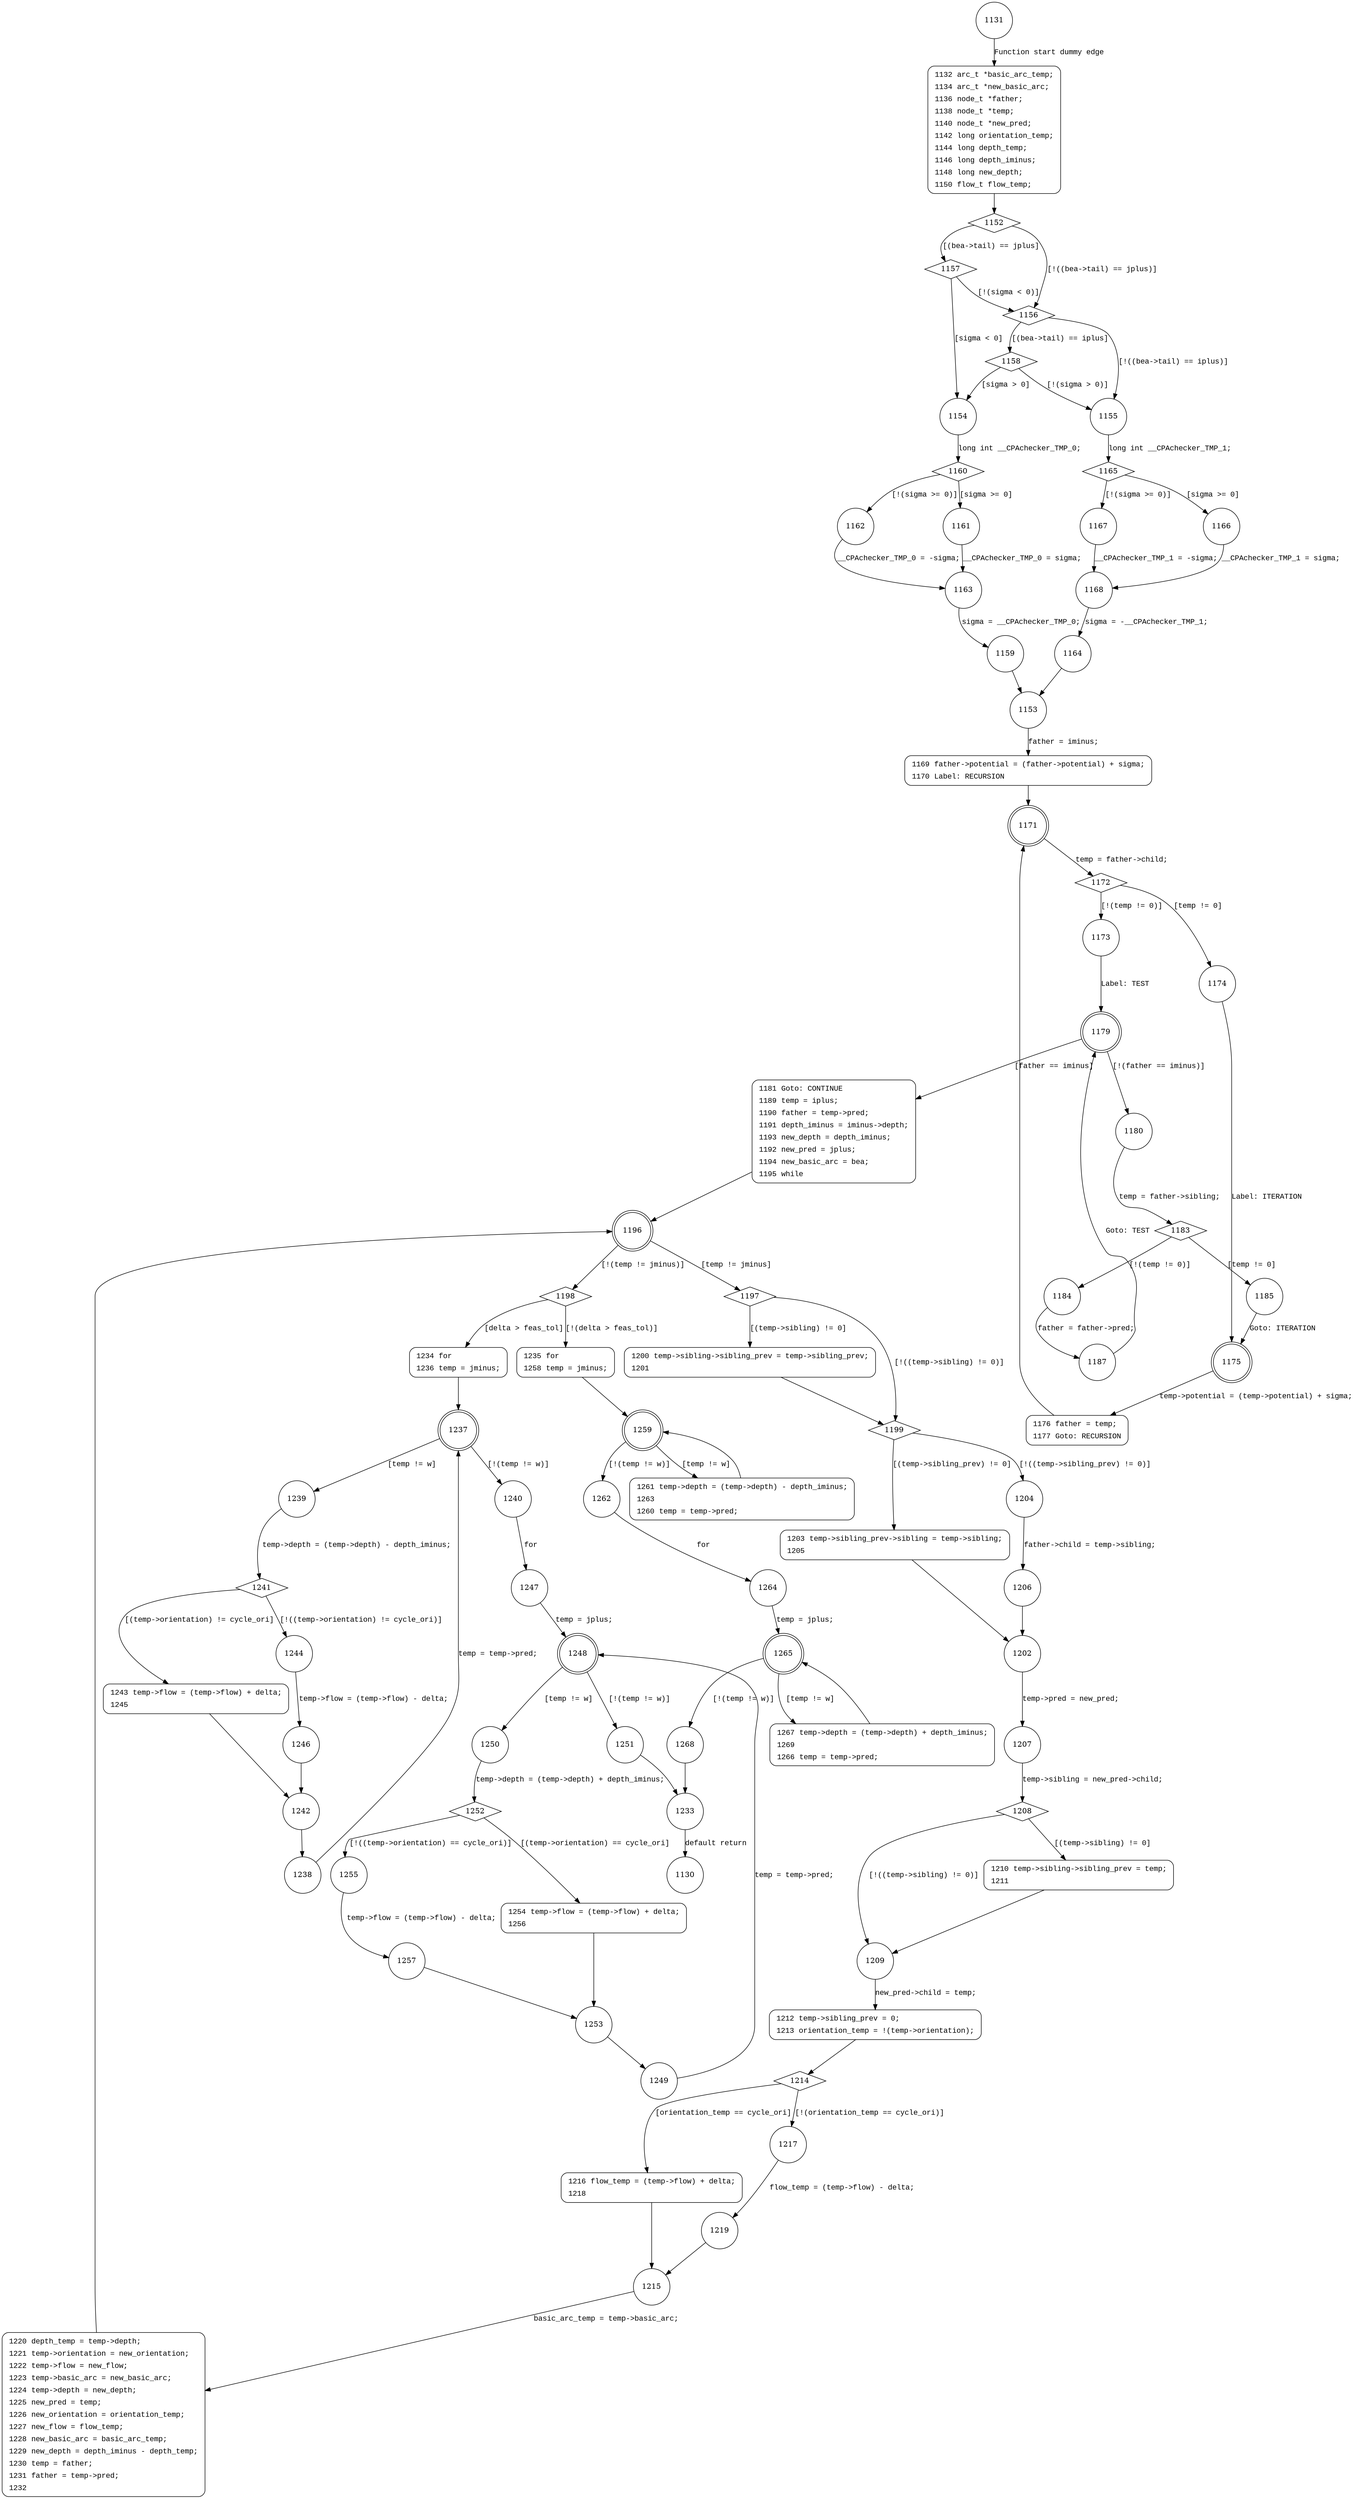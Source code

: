 digraph update_tree {
1131 [shape="circle"]
1132 [shape="circle"]
1152 [shape="diamond"]
1156 [shape="diamond"]
1157 [shape="diamond"]
1154 [shape="circle"]
1160 [shape="diamond"]
1162 [shape="circle"]
1161 [shape="circle"]
1163 [shape="circle"]
1159 [shape="circle"]
1153 [shape="circle"]
1169 [shape="circle"]
1171 [shape="doublecircle"]
1172 [shape="diamond"]
1173 [shape="circle"]
1174 [shape="circle"]
1175 [shape="doublecircle"]
1176 [shape="circle"]
1179 [shape="doublecircle"]
1180 [shape="circle"]
1181 [shape="circle"]
1196 [shape="doublecircle"]
1198 [shape="diamond"]
1197 [shape="diamond"]
1199 [shape="diamond"]
1200 [shape="circle"]
1204 [shape="circle"]
1203 [shape="circle"]
1202 [shape="circle"]
1207 [shape="circle"]
1208 [shape="diamond"]
1209 [shape="circle"]
1210 [shape="circle"]
1212 [shape="circle"]
1214 [shape="diamond"]
1217 [shape="circle"]
1216 [shape="circle"]
1215 [shape="circle"]
1220 [shape="circle"]
1219 [shape="circle"]
1206 [shape="circle"]
1235 [shape="circle"]
1234 [shape="circle"]
1237 [shape="doublecircle"]
1240 [shape="circle"]
1239 [shape="circle"]
1241 [shape="diamond"]
1244 [shape="circle"]
1243 [shape="circle"]
1242 [shape="circle"]
1238 [shape="circle"]
1246 [shape="circle"]
1247 [shape="circle"]
1248 [shape="doublecircle"]
1251 [shape="circle"]
1250 [shape="circle"]
1252 [shape="diamond"]
1255 [shape="circle"]
1254 [shape="circle"]
1253 [shape="circle"]
1249 [shape="circle"]
1257 [shape="circle"]
1233 [shape="circle"]
1130 [shape="circle"]
1259 [shape="doublecircle"]
1262 [shape="circle"]
1261 [shape="circle"]
1264 [shape="circle"]
1265 [shape="doublecircle"]
1268 [shape="circle"]
1267 [shape="circle"]
1183 [shape="diamond"]
1184 [shape="circle"]
1185 [shape="circle"]
1187 [shape="circle"]
1155 [shape="circle"]
1158 [shape="diamond"]
1165 [shape="diamond"]
1167 [shape="circle"]
1166 [shape="circle"]
1168 [shape="circle"]
1164 [shape="circle"]
1132 [style="filled,bold" penwidth="1" fillcolor="white" fontname="Courier New" shape="Mrecord" label=<<table border="0" cellborder="0" cellpadding="3" bgcolor="white"><tr><td align="right">1132</td><td align="left">arc_t *basic_arc_temp;</td></tr><tr><td align="right">1134</td><td align="left">arc_t *new_basic_arc;</td></tr><tr><td align="right">1136</td><td align="left">node_t *father;</td></tr><tr><td align="right">1138</td><td align="left">node_t *temp;</td></tr><tr><td align="right">1140</td><td align="left">node_t *new_pred;</td></tr><tr><td align="right">1142</td><td align="left">long orientation_temp;</td></tr><tr><td align="right">1144</td><td align="left">long depth_temp;</td></tr><tr><td align="right">1146</td><td align="left">long depth_iminus;</td></tr><tr><td align="right">1148</td><td align="left">long new_depth;</td></tr><tr><td align="right">1150</td><td align="left">flow_t flow_temp;</td></tr></table>>]
1132 -> 1152[label=""]
1169 [style="filled,bold" penwidth="1" fillcolor="white" fontname="Courier New" shape="Mrecord" label=<<table border="0" cellborder="0" cellpadding="3" bgcolor="white"><tr><td align="right">1169</td><td align="left">father-&gt;potential = (father-&gt;potential) + sigma;</td></tr><tr><td align="right">1170</td><td align="left">Label: RECURSION</td></tr></table>>]
1169 -> 1171[label=""]
1176 [style="filled,bold" penwidth="1" fillcolor="white" fontname="Courier New" shape="Mrecord" label=<<table border="0" cellborder="0" cellpadding="3" bgcolor="white"><tr><td align="right">1176</td><td align="left">father = temp;</td></tr><tr><td align="right">1177</td><td align="left">Goto: RECURSION</td></tr></table>>]
1176 -> 1171[label=""]
1181 [style="filled,bold" penwidth="1" fillcolor="white" fontname="Courier New" shape="Mrecord" label=<<table border="0" cellborder="0" cellpadding="3" bgcolor="white"><tr><td align="right">1181</td><td align="left">Goto: CONTINUE</td></tr><tr><td align="right">1189</td><td align="left">temp = iplus;</td></tr><tr><td align="right">1190</td><td align="left">father = temp-&gt;pred;</td></tr><tr><td align="right">1191</td><td align="left">depth_iminus = iminus-&gt;depth;</td></tr><tr><td align="right">1193</td><td align="left">new_depth = depth_iminus;</td></tr><tr><td align="right">1192</td><td align="left">new_pred = jplus;</td></tr><tr><td align="right">1194</td><td align="left">new_basic_arc = bea;</td></tr><tr><td align="right">1195</td><td align="left">while</td></tr></table>>]
1181 -> 1196[label=""]
1200 [style="filled,bold" penwidth="1" fillcolor="white" fontname="Courier New" shape="Mrecord" label=<<table border="0" cellborder="0" cellpadding="3" bgcolor="white"><tr><td align="right">1200</td><td align="left">temp-&gt;sibling-&gt;sibling_prev = temp-&gt;sibling_prev;</td></tr><tr><td align="right">1201</td><td align="left"></td></tr></table>>]
1200 -> 1199[label=""]
1203 [style="filled,bold" penwidth="1" fillcolor="white" fontname="Courier New" shape="Mrecord" label=<<table border="0" cellborder="0" cellpadding="3" bgcolor="white"><tr><td align="right">1203</td><td align="left">temp-&gt;sibling_prev-&gt;sibling = temp-&gt;sibling;</td></tr><tr><td align="right">1205</td><td align="left"></td></tr></table>>]
1203 -> 1202[label=""]
1210 [style="filled,bold" penwidth="1" fillcolor="white" fontname="Courier New" shape="Mrecord" label=<<table border="0" cellborder="0" cellpadding="3" bgcolor="white"><tr><td align="right">1210</td><td align="left">temp-&gt;sibling-&gt;sibling_prev = temp;</td></tr><tr><td align="right">1211</td><td align="left"></td></tr></table>>]
1210 -> 1209[label=""]
1212 [style="filled,bold" penwidth="1" fillcolor="white" fontname="Courier New" shape="Mrecord" label=<<table border="0" cellborder="0" cellpadding="3" bgcolor="white"><tr><td align="right">1212</td><td align="left">temp-&gt;sibling_prev = 0;</td></tr><tr><td align="right">1213</td><td align="left">orientation_temp = !(temp-&gt;orientation);</td></tr></table>>]
1212 -> 1214[label=""]
1216 [style="filled,bold" penwidth="1" fillcolor="white" fontname="Courier New" shape="Mrecord" label=<<table border="0" cellborder="0" cellpadding="3" bgcolor="white"><tr><td align="right">1216</td><td align="left">flow_temp = (temp-&gt;flow) + delta;</td></tr><tr><td align="right">1218</td><td align="left"></td></tr></table>>]
1216 -> 1215[label=""]
1220 [style="filled,bold" penwidth="1" fillcolor="white" fontname="Courier New" shape="Mrecord" label=<<table border="0" cellborder="0" cellpadding="3" bgcolor="white"><tr><td align="right">1220</td><td align="left">depth_temp = temp-&gt;depth;</td></tr><tr><td align="right">1221</td><td align="left">temp-&gt;orientation = new_orientation;</td></tr><tr><td align="right">1222</td><td align="left">temp-&gt;flow = new_flow;</td></tr><tr><td align="right">1223</td><td align="left">temp-&gt;basic_arc = new_basic_arc;</td></tr><tr><td align="right">1224</td><td align="left">temp-&gt;depth = new_depth;</td></tr><tr><td align="right">1225</td><td align="left">new_pred = temp;</td></tr><tr><td align="right">1226</td><td align="left">new_orientation = orientation_temp;</td></tr><tr><td align="right">1227</td><td align="left">new_flow = flow_temp;</td></tr><tr><td align="right">1228</td><td align="left">new_basic_arc = basic_arc_temp;</td></tr><tr><td align="right">1229</td><td align="left">new_depth = depth_iminus - depth_temp;</td></tr><tr><td align="right">1230</td><td align="left">temp = father;</td></tr><tr><td align="right">1231</td><td align="left">father = temp-&gt;pred;</td></tr><tr><td align="right">1232</td><td align="left"></td></tr></table>>]
1220 -> 1196[label=""]
1234 [style="filled,bold" penwidth="1" fillcolor="white" fontname="Courier New" shape="Mrecord" label=<<table border="0" cellborder="0" cellpadding="3" bgcolor="white"><tr><td align="right">1234</td><td align="left">for</td></tr><tr><td align="right">1236</td><td align="left">temp = jminus;</td></tr></table>>]
1234 -> 1237[label=""]
1243 [style="filled,bold" penwidth="1" fillcolor="white" fontname="Courier New" shape="Mrecord" label=<<table border="0" cellborder="0" cellpadding="3" bgcolor="white"><tr><td align="right">1243</td><td align="left">temp-&gt;flow = (temp-&gt;flow) + delta;</td></tr><tr><td align="right">1245</td><td align="left"></td></tr></table>>]
1243 -> 1242[label=""]
1254 [style="filled,bold" penwidth="1" fillcolor="white" fontname="Courier New" shape="Mrecord" label=<<table border="0" cellborder="0" cellpadding="3" bgcolor="white"><tr><td align="right">1254</td><td align="left">temp-&gt;flow = (temp-&gt;flow) + delta;</td></tr><tr><td align="right">1256</td><td align="left"></td></tr></table>>]
1254 -> 1253[label=""]
1235 [style="filled,bold" penwidth="1" fillcolor="white" fontname="Courier New" shape="Mrecord" label=<<table border="0" cellborder="0" cellpadding="3" bgcolor="white"><tr><td align="right">1235</td><td align="left">for</td></tr><tr><td align="right">1258</td><td align="left">temp = jminus;</td></tr></table>>]
1235 -> 1259[label=""]
1261 [style="filled,bold" penwidth="1" fillcolor="white" fontname="Courier New" shape="Mrecord" label=<<table border="0" cellborder="0" cellpadding="3" bgcolor="white"><tr><td align="right">1261</td><td align="left">temp-&gt;depth = (temp-&gt;depth) - depth_iminus;</td></tr><tr><td align="right">1263</td><td align="left"></td></tr><tr><td align="right">1260</td><td align="left">temp = temp-&gt;pred;</td></tr></table>>]
1261 -> 1259[label=""]
1267 [style="filled,bold" penwidth="1" fillcolor="white" fontname="Courier New" shape="Mrecord" label=<<table border="0" cellborder="0" cellpadding="3" bgcolor="white"><tr><td align="right">1267</td><td align="left">temp-&gt;depth = (temp-&gt;depth) + depth_iminus;</td></tr><tr><td align="right">1269</td><td align="left"></td></tr><tr><td align="right">1266</td><td align="left">temp = temp-&gt;pred;</td></tr></table>>]
1267 -> 1265[label=""]
1131 -> 1132 [label="Function start dummy edge" fontname="Courier New"]
1152 -> 1156 [label="[!((bea->tail) == jplus)]" fontname="Courier New"]
1152 -> 1157 [label="[(bea->tail) == jplus]" fontname="Courier New"]
1157 -> 1156 [label="[!(sigma < 0)]" fontname="Courier New"]
1157 -> 1154 [label="[sigma < 0]" fontname="Courier New"]
1154 -> 1160 [label="long int __CPAchecker_TMP_0;" fontname="Courier New"]
1160 -> 1162 [label="[!(sigma >= 0)]" fontname="Courier New"]
1160 -> 1161 [label="[sigma >= 0]" fontname="Courier New"]
1163 -> 1159 [label="sigma = __CPAchecker_TMP_0;" fontname="Courier New"]
1153 -> 1169 [label="father = iminus;" fontname="Courier New"]
1171 -> 1172 [label="temp = father->child;" fontname="Courier New"]
1172 -> 1173 [label="[!(temp != 0)]" fontname="Courier New"]
1172 -> 1174 [label="[temp != 0]" fontname="Courier New"]
1175 -> 1176 [label="temp->potential = (temp->potential) + sigma;" fontname="Courier New"]
1173 -> 1179 [label="Label: TEST" fontname="Courier New"]
1179 -> 1180 [label="[!(father == iminus)]" fontname="Courier New"]
1179 -> 1181 [label="[father == iminus]" fontname="Courier New"]
1196 -> 1198 [label="[!(temp != jminus)]" fontname="Courier New"]
1196 -> 1197 [label="[temp != jminus]" fontname="Courier New"]
1197 -> 1199 [label="[!((temp->sibling) != 0)]" fontname="Courier New"]
1197 -> 1200 [label="[(temp->sibling) != 0]" fontname="Courier New"]
1199 -> 1204 [label="[!((temp->sibling_prev) != 0)]" fontname="Courier New"]
1199 -> 1203 [label="[(temp->sibling_prev) != 0]" fontname="Courier New"]
1202 -> 1207 [label="temp->pred = new_pred;" fontname="Courier New"]
1208 -> 1209 [label="[!((temp->sibling) != 0)]" fontname="Courier New"]
1208 -> 1210 [label="[(temp->sibling) != 0]" fontname="Courier New"]
1209 -> 1212 [label="new_pred->child = temp;" fontname="Courier New"]
1214 -> 1217 [label="[!(orientation_temp == cycle_ori)]" fontname="Courier New"]
1214 -> 1216 [label="[orientation_temp == cycle_ori]" fontname="Courier New"]
1215 -> 1220 [label="basic_arc_temp = temp->basic_arc;" fontname="Courier New"]
1217 -> 1219 [label="flow_temp = (temp->flow) - delta;" fontname="Courier New"]
1204 -> 1206 [label="father->child = temp->sibling;" fontname="Courier New"]
1198 -> 1235 [label="[!(delta > feas_tol)]" fontname="Courier New"]
1198 -> 1234 [label="[delta > feas_tol]" fontname="Courier New"]
1237 -> 1240 [label="[!(temp != w)]" fontname="Courier New"]
1237 -> 1239 [label="[temp != w]" fontname="Courier New"]
1241 -> 1244 [label="[!((temp->orientation) != cycle_ori)]" fontname="Courier New"]
1241 -> 1243 [label="[(temp->orientation) != cycle_ori]" fontname="Courier New"]
1242 -> 1238 [label="" fontname="Courier New"]
1244 -> 1246 [label="temp->flow = (temp->flow) - delta;" fontname="Courier New"]
1240 -> 1247 [label="for" fontname="Courier New"]
1248 -> 1251 [label="[!(temp != w)]" fontname="Courier New"]
1248 -> 1250 [label="[temp != w]" fontname="Courier New"]
1252 -> 1255 [label="[!((temp->orientation) == cycle_ori)]" fontname="Courier New"]
1252 -> 1254 [label="[(temp->orientation) == cycle_ori]" fontname="Courier New"]
1253 -> 1249 [label="" fontname="Courier New"]
1255 -> 1257 [label="temp->flow = (temp->flow) - delta;" fontname="Courier New"]
1251 -> 1233 [label="" fontname="Courier New"]
1233 -> 1130 [label="default return" fontname="Courier New"]
1259 -> 1262 [label="[!(temp != w)]" fontname="Courier New"]
1259 -> 1261 [label="[temp != w]" fontname="Courier New"]
1262 -> 1264 [label="for" fontname="Courier New"]
1265 -> 1268 [label="[!(temp != w)]" fontname="Courier New"]
1265 -> 1267 [label="[temp != w]" fontname="Courier New"]
1268 -> 1233 [label="" fontname="Courier New"]
1183 -> 1184 [label="[!(temp != 0)]" fontname="Courier New"]
1183 -> 1185 [label="[temp != 0]" fontname="Courier New"]
1184 -> 1187 [label="father = father->pred;" fontname="Courier New"]
1162 -> 1163 [label="__CPAchecker_TMP_0 = -sigma;" fontname="Courier New"]
1156 -> 1155 [label="[!((bea->tail) == iplus)]" fontname="Courier New"]
1156 -> 1158 [label="[(bea->tail) == iplus]" fontname="Courier New"]
1158 -> 1155 [label="[!(sigma > 0)]" fontname="Courier New"]
1158 -> 1154 [label="[sigma > 0]" fontname="Courier New"]
1155 -> 1165 [label="long int __CPAchecker_TMP_1;" fontname="Courier New"]
1165 -> 1167 [label="[!(sigma >= 0)]" fontname="Courier New"]
1165 -> 1166 [label="[sigma >= 0]" fontname="Courier New"]
1168 -> 1164 [label="sigma = -__CPAchecker_TMP_1;" fontname="Courier New"]
1167 -> 1168 [label="__CPAchecker_TMP_1 = -sigma;" fontname="Courier New"]
1161 -> 1163 [label="__CPAchecker_TMP_0 = sigma;" fontname="Courier New"]
1159 -> 1153 [label="" fontname="Courier New"]
1174 -> 1175 [label="Label: ITERATION" fontname="Courier New"]
1207 -> 1208 [label="temp->sibling = new_pred->child;" fontname="Courier New"]
1219 -> 1215 [label="" fontname="Courier New"]
1206 -> 1202 [label="" fontname="Courier New"]
1239 -> 1241 [label="temp->depth = (temp->depth) - depth_iminus;" fontname="Courier New"]
1238 -> 1237 [label="temp = temp->pred;" fontname="Courier New"]
1246 -> 1242 [label="" fontname="Courier New"]
1247 -> 1248 [label="temp = jplus;" fontname="Courier New"]
1250 -> 1252 [label="temp->depth = (temp->depth) + depth_iminus;" fontname="Courier New"]
1249 -> 1248 [label="temp = temp->pred;" fontname="Courier New"]
1257 -> 1253 [label="" fontname="Courier New"]
1264 -> 1265 [label="temp = jplus;" fontname="Courier New"]
1180 -> 1183 [label="temp = father->sibling;" fontname="Courier New"]
1185 -> 1175 [label="Goto: ITERATION" fontname="Courier New"]
1187 -> 1179 [label="Goto: TEST" fontname="Courier New"]
1166 -> 1168 [label="__CPAchecker_TMP_1 = sigma;" fontname="Courier New"]
1164 -> 1153 [label="" fontname="Courier New"]
}